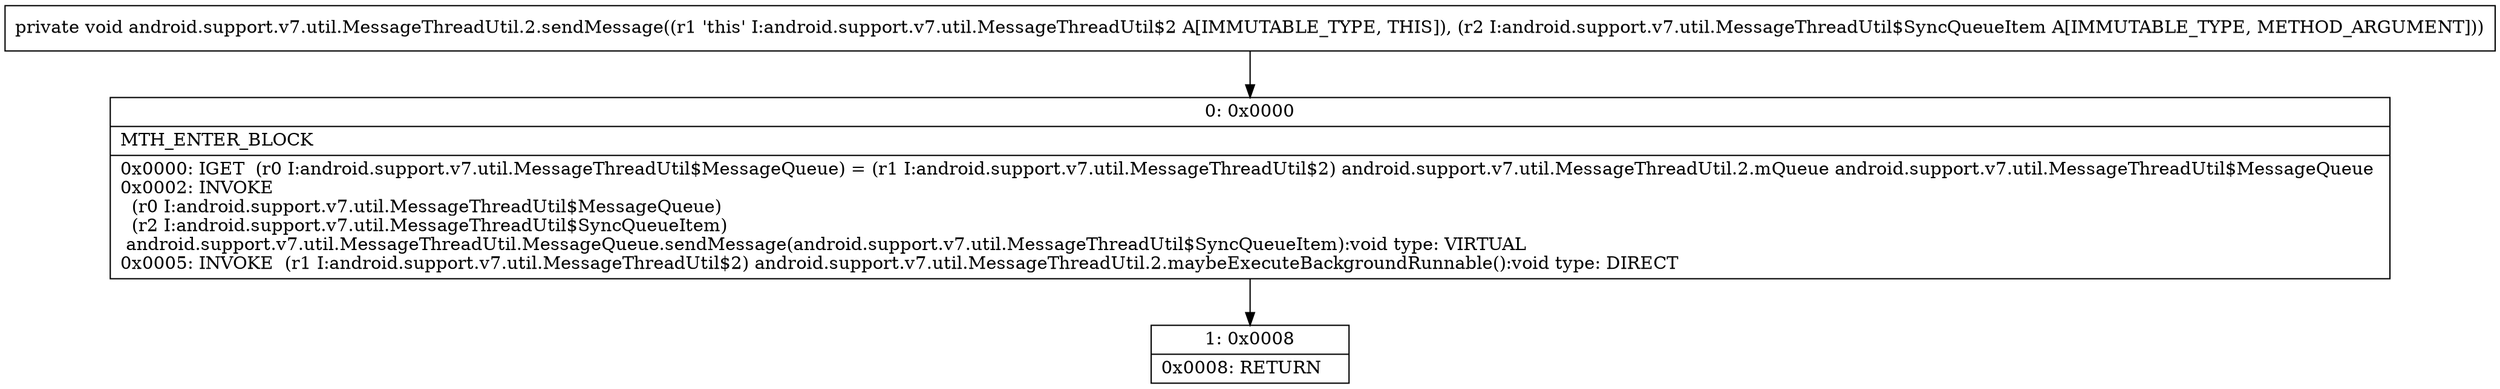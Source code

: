 digraph "CFG forandroid.support.v7.util.MessageThreadUtil.2.sendMessage(Landroid\/support\/v7\/util\/MessageThreadUtil$SyncQueueItem;)V" {
Node_0 [shape=record,label="{0\:\ 0x0000|MTH_ENTER_BLOCK\l|0x0000: IGET  (r0 I:android.support.v7.util.MessageThreadUtil$MessageQueue) = (r1 I:android.support.v7.util.MessageThreadUtil$2) android.support.v7.util.MessageThreadUtil.2.mQueue android.support.v7.util.MessageThreadUtil$MessageQueue \l0x0002: INVOKE  \l  (r0 I:android.support.v7.util.MessageThreadUtil$MessageQueue)\l  (r2 I:android.support.v7.util.MessageThreadUtil$SyncQueueItem)\l android.support.v7.util.MessageThreadUtil.MessageQueue.sendMessage(android.support.v7.util.MessageThreadUtil$SyncQueueItem):void type: VIRTUAL \l0x0005: INVOKE  (r1 I:android.support.v7.util.MessageThreadUtil$2) android.support.v7.util.MessageThreadUtil.2.maybeExecuteBackgroundRunnable():void type: DIRECT \l}"];
Node_1 [shape=record,label="{1\:\ 0x0008|0x0008: RETURN   \l}"];
MethodNode[shape=record,label="{private void android.support.v7.util.MessageThreadUtil.2.sendMessage((r1 'this' I:android.support.v7.util.MessageThreadUtil$2 A[IMMUTABLE_TYPE, THIS]), (r2 I:android.support.v7.util.MessageThreadUtil$SyncQueueItem A[IMMUTABLE_TYPE, METHOD_ARGUMENT])) }"];
MethodNode -> Node_0;
Node_0 -> Node_1;
}

